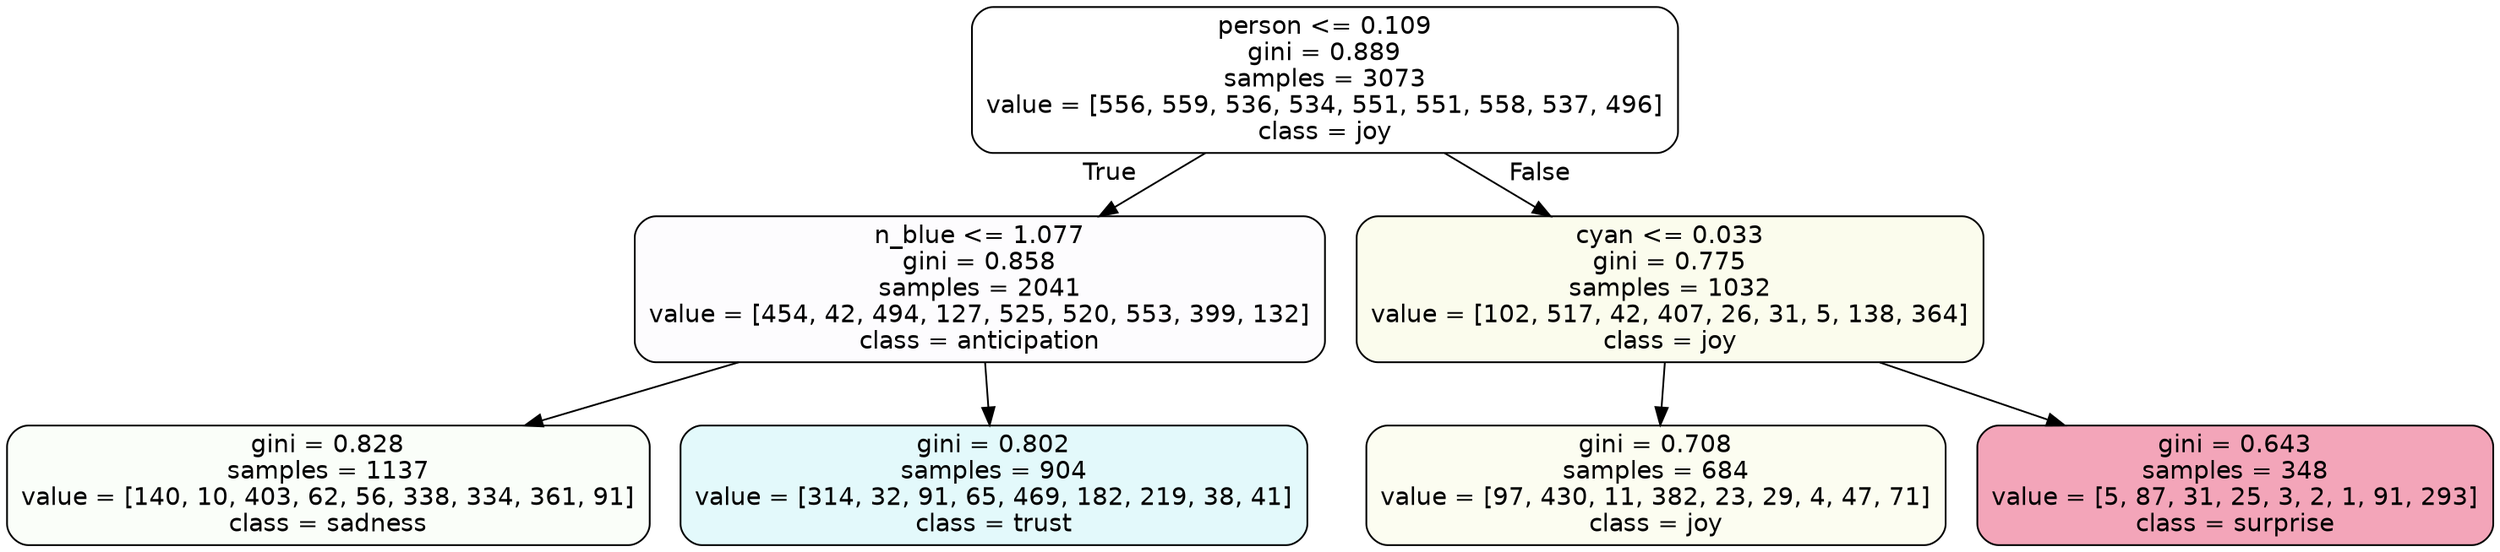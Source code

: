 digraph Tree {
node [shape=box, style="filled, rounded", color="black", fontname=helvetica] ;
edge [fontname=helvetica] ;
0 [label="person <= 0.109\ngini = 0.889\nsamples = 3073\nvalue = [556, 559, 536, 534, 551, 551, 558, 537, 496]\nclass = joy", fillcolor="#d7e53900"] ;
1 [label="n_blue <= 1.077\ngini = 0.858\nsamples = 2041\nvalue = [454, 42, 494, 127, 525, 520, 553, 399, 132]\nclass = anticipation", fillcolor="#8139e503"] ;
0 -> 1 [labeldistance=2.5, labelangle=45, headlabel="True"] ;
2 [label="gini = 0.828\nsamples = 1137\nvalue = [140, 10, 403, 62, 56, 338, 334, 361, 91]\nclass = sadness", fillcolor="#64e53907"] ;
1 -> 2 ;
3 [label="gini = 0.802\nsamples = 904\nvalue = [314, 32, 91, 65, 469, 182, 219, 38, 41]\nclass = trust", fillcolor="#39d7e523"] ;
1 -> 3 ;
4 [label="cyan <= 0.033\ngini = 0.775\nsamples = 1032\nvalue = [102, 517, 42, 407, 26, 31, 5, 138, 364]\nclass = joy", fillcolor="#d7e53917"] ;
0 -> 4 [labeldistance=2.5, labelangle=-45, headlabel="False"] ;
5 [label="gini = 0.708\nsamples = 684\nvalue = [97, 430, 11, 382, 23, 29, 4, 47, 71]\nclass = joy", fillcolor="#d7e53911"] ;
4 -> 5 ;
6 [label="gini = 0.643\nsamples = 348\nvalue = [5, 87, 31, 25, 3, 2, 1, 91, 293]\nclass = surprise", fillcolor="#e5396473"] ;
4 -> 6 ;
}